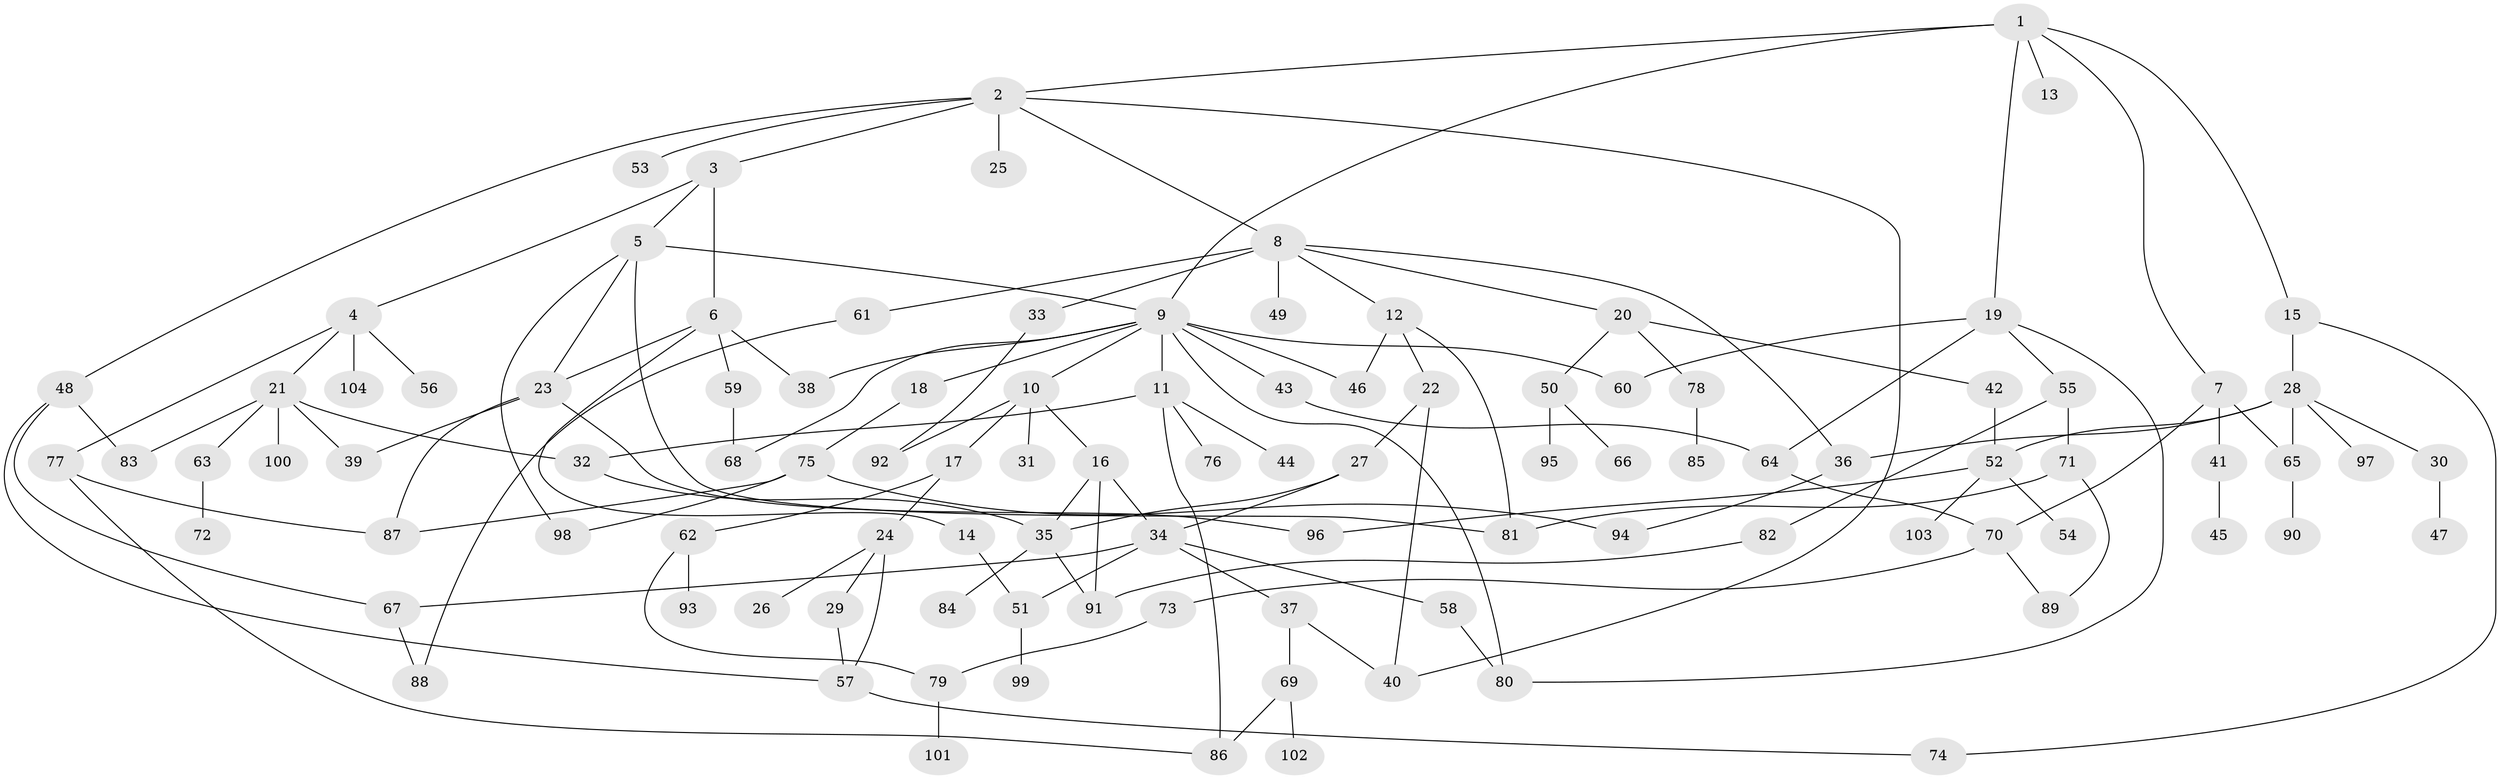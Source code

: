 // coarse degree distribution, {4: 0.1506849315068493, 5: 0.0821917808219178, 3: 0.2328767123287671, 7: 0.0273972602739726, 11: 0.0136986301369863, 1: 0.2191780821917808, 2: 0.2191780821917808, 6: 0.0547945205479452}
// Generated by graph-tools (version 1.1) at 2025/35/03/04/25 23:35:59]
// undirected, 104 vertices, 144 edges
graph export_dot {
  node [color=gray90,style=filled];
  1;
  2;
  3;
  4;
  5;
  6;
  7;
  8;
  9;
  10;
  11;
  12;
  13;
  14;
  15;
  16;
  17;
  18;
  19;
  20;
  21;
  22;
  23;
  24;
  25;
  26;
  27;
  28;
  29;
  30;
  31;
  32;
  33;
  34;
  35;
  36;
  37;
  38;
  39;
  40;
  41;
  42;
  43;
  44;
  45;
  46;
  47;
  48;
  49;
  50;
  51;
  52;
  53;
  54;
  55;
  56;
  57;
  58;
  59;
  60;
  61;
  62;
  63;
  64;
  65;
  66;
  67;
  68;
  69;
  70;
  71;
  72;
  73;
  74;
  75;
  76;
  77;
  78;
  79;
  80;
  81;
  82;
  83;
  84;
  85;
  86;
  87;
  88;
  89;
  90;
  91;
  92;
  93;
  94;
  95;
  96;
  97;
  98;
  99;
  100;
  101;
  102;
  103;
  104;
  1 -- 2;
  1 -- 7;
  1 -- 9;
  1 -- 13;
  1 -- 15;
  1 -- 19;
  2 -- 3;
  2 -- 8;
  2 -- 25;
  2 -- 40;
  2 -- 48;
  2 -- 53;
  3 -- 4;
  3 -- 5;
  3 -- 6;
  4 -- 21;
  4 -- 56;
  4 -- 77;
  4 -- 104;
  5 -- 81;
  5 -- 98;
  5 -- 23;
  5 -- 9;
  6 -- 14;
  6 -- 23;
  6 -- 59;
  6 -- 38;
  7 -- 41;
  7 -- 65;
  7 -- 70;
  8 -- 12;
  8 -- 20;
  8 -- 33;
  8 -- 36;
  8 -- 49;
  8 -- 61;
  9 -- 10;
  9 -- 11;
  9 -- 18;
  9 -- 38;
  9 -- 43;
  9 -- 46;
  9 -- 68;
  9 -- 60;
  9 -- 80;
  10 -- 16;
  10 -- 17;
  10 -- 31;
  10 -- 92;
  11 -- 32;
  11 -- 44;
  11 -- 76;
  11 -- 86;
  12 -- 22;
  12 -- 46;
  12 -- 81;
  14 -- 51;
  15 -- 28;
  15 -- 74;
  16 -- 34;
  16 -- 91;
  16 -- 35;
  17 -- 24;
  17 -- 62;
  18 -- 75;
  19 -- 55;
  19 -- 60;
  19 -- 80;
  19 -- 64;
  20 -- 42;
  20 -- 50;
  20 -- 78;
  21 -- 63;
  21 -- 83;
  21 -- 100;
  21 -- 32;
  21 -- 39;
  22 -- 27;
  22 -- 40;
  23 -- 39;
  23 -- 87;
  23 -- 96;
  24 -- 26;
  24 -- 29;
  24 -- 57;
  27 -- 34;
  27 -- 35;
  28 -- 30;
  28 -- 97;
  28 -- 65;
  28 -- 52;
  28 -- 36;
  29 -- 57;
  30 -- 47;
  32 -- 35;
  33 -- 92;
  34 -- 37;
  34 -- 58;
  34 -- 67;
  34 -- 51;
  35 -- 84;
  35 -- 91;
  36 -- 94;
  37 -- 69;
  37 -- 40;
  41 -- 45;
  42 -- 52;
  43 -- 64;
  48 -- 67;
  48 -- 57;
  48 -- 83;
  50 -- 66;
  50 -- 95;
  51 -- 99;
  52 -- 54;
  52 -- 96;
  52 -- 103;
  55 -- 71;
  55 -- 82;
  57 -- 74;
  58 -- 80;
  59 -- 68;
  61 -- 88;
  62 -- 93;
  62 -- 79;
  63 -- 72;
  64 -- 70;
  65 -- 90;
  67 -- 88;
  69 -- 102;
  69 -- 86;
  70 -- 73;
  70 -- 89;
  71 -- 89;
  71 -- 81;
  73 -- 79;
  75 -- 87;
  75 -- 98;
  75 -- 94;
  77 -- 86;
  77 -- 87;
  78 -- 85;
  79 -- 101;
  82 -- 91;
}
